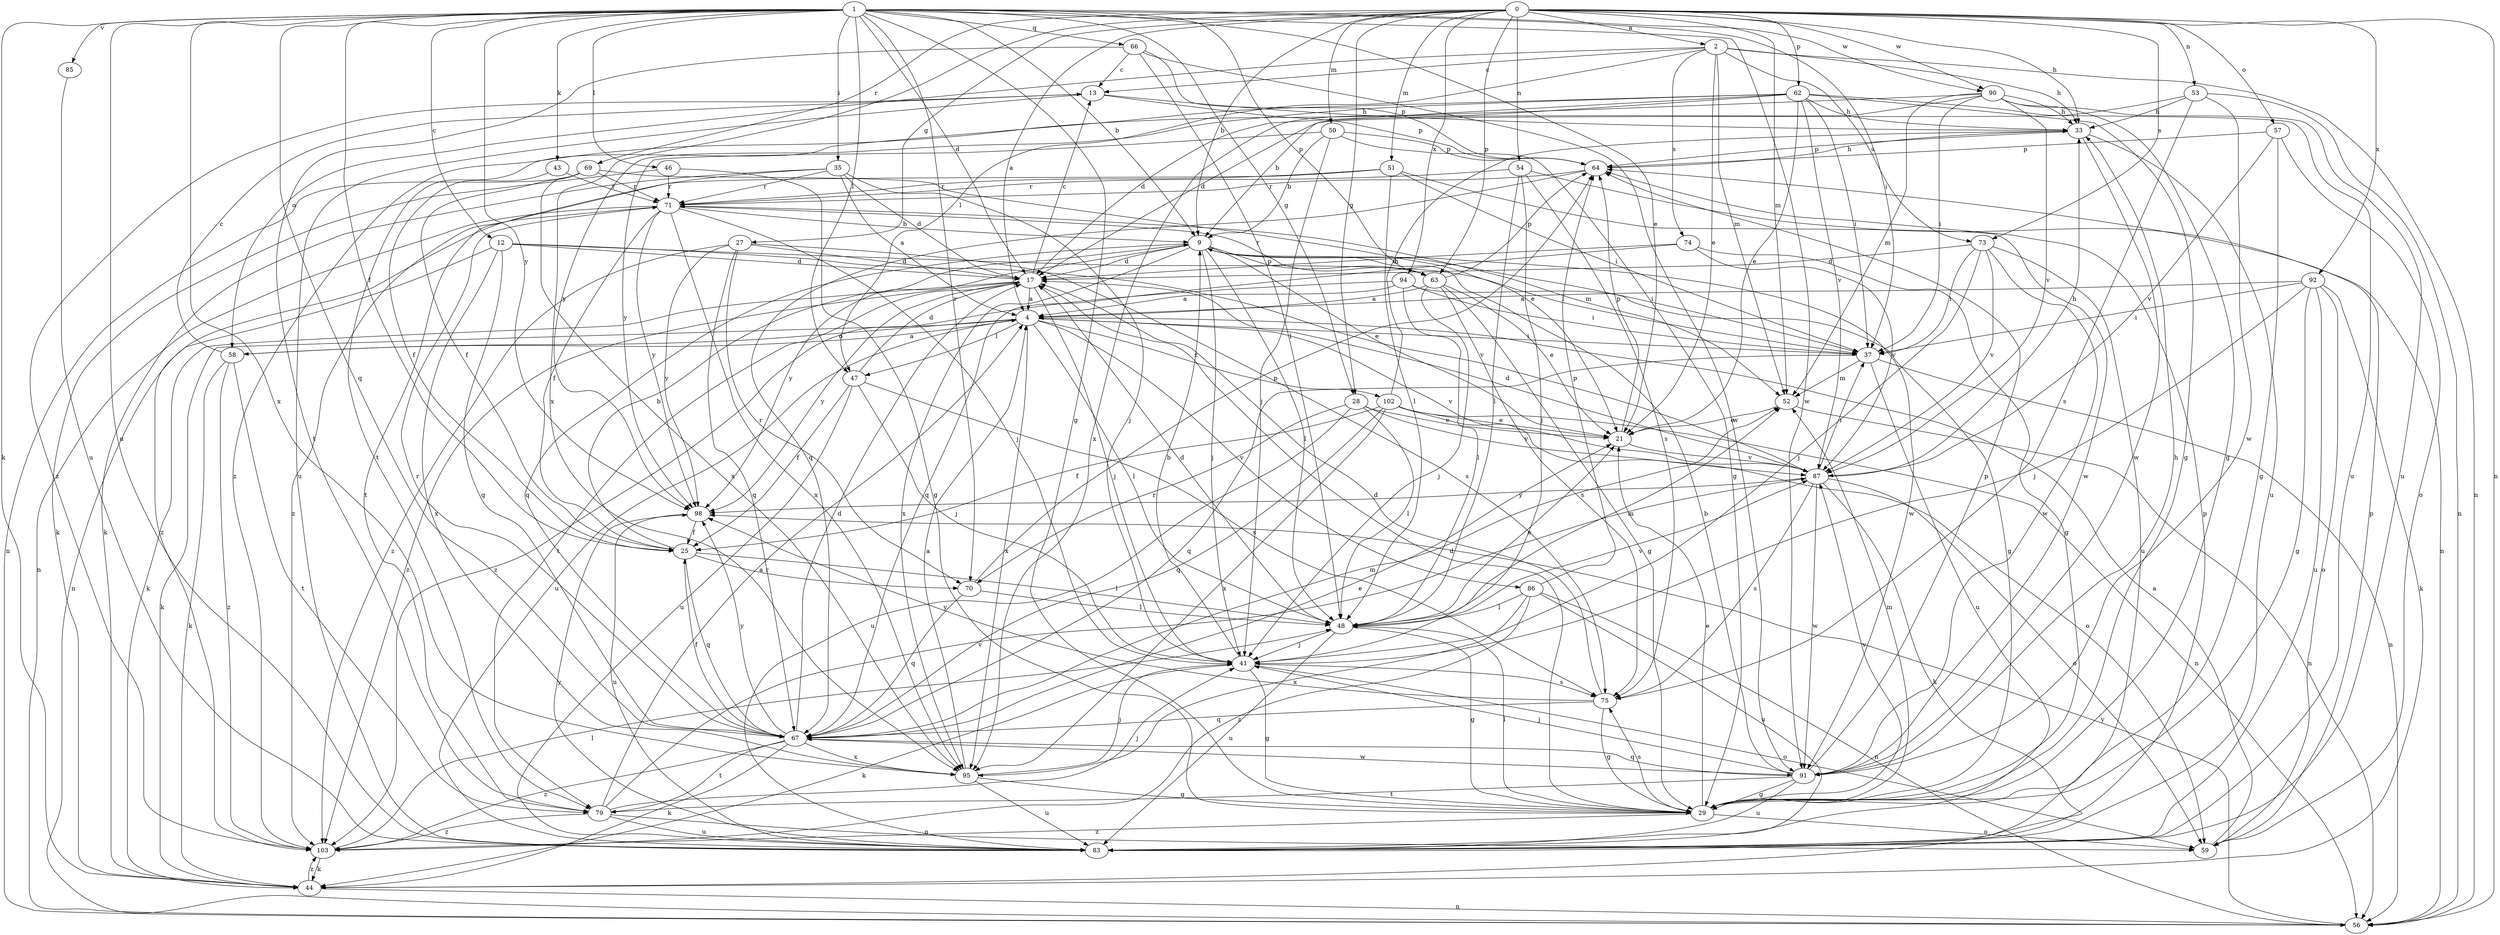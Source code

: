 strict digraph  {
0;
1;
2;
4;
9;
12;
13;
17;
21;
25;
27;
28;
29;
33;
35;
37;
41;
43;
44;
46;
47;
48;
50;
51;
52;
53;
54;
56;
57;
58;
59;
62;
63;
64;
66;
67;
69;
70;
71;
73;
74;
75;
79;
83;
85;
86;
87;
90;
91;
92;
94;
95;
98;
102;
103;
0 -> 2  [label=a];
0 -> 4  [label=a];
0 -> 9  [label=b];
0 -> 27  [label=g];
0 -> 28  [label=g];
0 -> 33  [label=h];
0 -> 50  [label=m];
0 -> 51  [label=m];
0 -> 52  [label=m];
0 -> 53  [label=n];
0 -> 54  [label=n];
0 -> 56  [label=n];
0 -> 57  [label=o];
0 -> 62  [label=p];
0 -> 63  [label=p];
0 -> 69  [label=r];
0 -> 73  [label=s];
0 -> 90  [label=w];
0 -> 92  [label=x];
0 -> 94  [label=x];
0 -> 95  [label=x];
1 -> 9  [label=b];
1 -> 12  [label=c];
1 -> 17  [label=d];
1 -> 21  [label=e];
1 -> 25  [label=f];
1 -> 28  [label=g];
1 -> 29  [label=g];
1 -> 35  [label=i];
1 -> 37  [label=i];
1 -> 43  [label=k];
1 -> 44  [label=k];
1 -> 46  [label=l];
1 -> 47  [label=l];
1 -> 63  [label=p];
1 -> 66  [label=q];
1 -> 67  [label=q];
1 -> 70  [label=r];
1 -> 83  [label=u];
1 -> 85  [label=v];
1 -> 90  [label=w];
1 -> 91  [label=w];
1 -> 95  [label=x];
1 -> 98  [label=y];
2 -> 13  [label=c];
2 -> 21  [label=e];
2 -> 33  [label=h];
2 -> 47  [label=l];
2 -> 52  [label=m];
2 -> 56  [label=n];
2 -> 58  [label=o];
2 -> 73  [label=s];
2 -> 74  [label=s];
4 -> 37  [label=i];
4 -> 44  [label=k];
4 -> 47  [label=l];
4 -> 48  [label=l];
4 -> 58  [label=o];
4 -> 83  [label=u];
4 -> 86  [label=v];
4 -> 87  [label=v];
4 -> 95  [label=x];
4 -> 102  [label=z];
9 -> 17  [label=d];
9 -> 21  [label=e];
9 -> 37  [label=i];
9 -> 41  [label=j];
9 -> 48  [label=l];
9 -> 63  [label=p];
9 -> 67  [label=q];
9 -> 91  [label=w];
9 -> 95  [label=x];
9 -> 98  [label=y];
12 -> 17  [label=d];
12 -> 37  [label=i];
12 -> 56  [label=n];
12 -> 67  [label=q];
12 -> 87  [label=v];
12 -> 95  [label=x];
13 -> 33  [label=h];
13 -> 64  [label=p];
13 -> 83  [label=u];
13 -> 103  [label=z];
17 -> 4  [label=a];
17 -> 13  [label=c];
17 -> 41  [label=j];
17 -> 44  [label=k];
17 -> 79  [label=t];
17 -> 98  [label=y];
17 -> 103  [label=z];
21 -> 64  [label=p];
21 -> 87  [label=v];
25 -> 9  [label=b];
25 -> 48  [label=l];
25 -> 67  [label=q];
25 -> 70  [label=r];
27 -> 17  [label=d];
27 -> 67  [label=q];
27 -> 70  [label=r];
27 -> 75  [label=s];
27 -> 98  [label=y];
27 -> 103  [label=z];
28 -> 21  [label=e];
28 -> 48  [label=l];
28 -> 70  [label=r];
28 -> 83  [label=u];
28 -> 87  [label=v];
29 -> 17  [label=d];
29 -> 21  [label=e];
29 -> 48  [label=l];
29 -> 52  [label=m];
29 -> 59  [label=o];
29 -> 75  [label=s];
29 -> 87  [label=v];
29 -> 103  [label=z];
33 -> 64  [label=p];
33 -> 83  [label=u];
33 -> 91  [label=w];
35 -> 4  [label=a];
35 -> 17  [label=d];
35 -> 41  [label=j];
35 -> 44  [label=k];
35 -> 71  [label=r];
35 -> 79  [label=t];
37 -> 52  [label=m];
37 -> 56  [label=n];
37 -> 67  [label=q];
37 -> 83  [label=u];
41 -> 9  [label=b];
41 -> 29  [label=g];
41 -> 44  [label=k];
41 -> 59  [label=o];
41 -> 75  [label=s];
43 -> 25  [label=f];
43 -> 71  [label=r];
44 -> 56  [label=n];
44 -> 103  [label=z];
46 -> 29  [label=g];
46 -> 44  [label=k];
46 -> 71  [label=r];
47 -> 17  [label=d];
47 -> 25  [label=f];
47 -> 41  [label=j];
47 -> 75  [label=s];
47 -> 83  [label=u];
48 -> 17  [label=d];
48 -> 21  [label=e];
48 -> 29  [label=g];
48 -> 41  [label=j];
48 -> 52  [label=m];
48 -> 83  [label=u];
48 -> 87  [label=v];
50 -> 9  [label=b];
50 -> 29  [label=g];
50 -> 41  [label=j];
50 -> 64  [label=p];
50 -> 98  [label=y];
51 -> 37  [label=i];
51 -> 48  [label=l];
51 -> 71  [label=r];
51 -> 91  [label=w];
51 -> 103  [label=z];
52 -> 21  [label=e];
52 -> 56  [label=n];
53 -> 17  [label=d];
53 -> 33  [label=h];
53 -> 56  [label=n];
53 -> 75  [label=s];
53 -> 91  [label=w];
54 -> 41  [label=j];
54 -> 48  [label=l];
54 -> 56  [label=n];
54 -> 71  [label=r];
54 -> 75  [label=s];
56 -> 98  [label=y];
57 -> 29  [label=g];
57 -> 59  [label=o];
57 -> 64  [label=p];
57 -> 87  [label=v];
58 -> 4  [label=a];
58 -> 13  [label=c];
58 -> 44  [label=k];
58 -> 79  [label=t];
58 -> 103  [label=z];
59 -> 4  [label=a];
59 -> 64  [label=p];
62 -> 17  [label=d];
62 -> 21  [label=e];
62 -> 29  [label=g];
62 -> 33  [label=h];
62 -> 37  [label=i];
62 -> 79  [label=t];
62 -> 83  [label=u];
62 -> 87  [label=v];
62 -> 95  [label=x];
62 -> 98  [label=y];
63 -> 4  [label=a];
63 -> 21  [label=e];
63 -> 29  [label=g];
63 -> 41  [label=j];
63 -> 64  [label=p];
63 -> 71  [label=r];
63 -> 75  [label=s];
64 -> 33  [label=h];
64 -> 67  [label=q];
64 -> 71  [label=r];
66 -> 13  [label=c];
66 -> 48  [label=l];
66 -> 64  [label=p];
66 -> 79  [label=t];
66 -> 91  [label=w];
67 -> 17  [label=d];
67 -> 21  [label=e];
67 -> 25  [label=f];
67 -> 44  [label=k];
67 -> 52  [label=m];
67 -> 71  [label=r];
67 -> 79  [label=t];
67 -> 91  [label=w];
67 -> 95  [label=x];
67 -> 98  [label=y];
67 -> 103  [label=z];
69 -> 21  [label=e];
69 -> 25  [label=f];
69 -> 56  [label=n];
69 -> 71  [label=r];
69 -> 95  [label=x];
70 -> 48  [label=l];
70 -> 64  [label=p];
70 -> 67  [label=q];
71 -> 9  [label=b];
71 -> 25  [label=f];
71 -> 41  [label=j];
71 -> 52  [label=m];
71 -> 56  [label=n];
71 -> 95  [label=x];
71 -> 98  [label=y];
71 -> 103  [label=z];
73 -> 17  [label=d];
73 -> 37  [label=i];
73 -> 41  [label=j];
73 -> 83  [label=u];
73 -> 87  [label=v];
73 -> 91  [label=w];
74 -> 17  [label=d];
74 -> 29  [label=g];
74 -> 67  [label=q];
74 -> 87  [label=v];
75 -> 17  [label=d];
75 -> 29  [label=g];
75 -> 67  [label=q];
75 -> 98  [label=y];
79 -> 4  [label=a];
79 -> 41  [label=j];
79 -> 59  [label=o];
79 -> 83  [label=u];
79 -> 87  [label=v];
79 -> 103  [label=z];
83 -> 64  [label=p];
83 -> 98  [label=y];
85 -> 83  [label=u];
86 -> 48  [label=l];
86 -> 56  [label=n];
86 -> 64  [label=p];
86 -> 83  [label=u];
86 -> 95  [label=x];
86 -> 103  [label=z];
87 -> 17  [label=d];
87 -> 33  [label=h];
87 -> 37  [label=i];
87 -> 44  [label=k];
87 -> 59  [label=o];
87 -> 75  [label=s];
87 -> 91  [label=w];
87 -> 98  [label=y];
90 -> 9  [label=b];
90 -> 29  [label=g];
90 -> 33  [label=h];
90 -> 37  [label=i];
90 -> 52  [label=m];
90 -> 83  [label=u];
90 -> 87  [label=v];
90 -> 103  [label=z];
91 -> 9  [label=b];
91 -> 29  [label=g];
91 -> 33  [label=h];
91 -> 41  [label=j];
91 -> 64  [label=p];
91 -> 67  [label=q];
91 -> 79  [label=t];
91 -> 83  [label=u];
92 -> 4  [label=a];
92 -> 29  [label=g];
92 -> 37  [label=i];
92 -> 41  [label=j];
92 -> 44  [label=k];
92 -> 59  [label=o];
92 -> 83  [label=u];
94 -> 4  [label=a];
94 -> 29  [label=g];
94 -> 37  [label=i];
94 -> 48  [label=l];
94 -> 103  [label=z];
95 -> 4  [label=a];
95 -> 29  [label=g];
95 -> 41  [label=j];
95 -> 83  [label=u];
98 -> 25  [label=f];
98 -> 83  [label=u];
102 -> 21  [label=e];
102 -> 25  [label=f];
102 -> 33  [label=h];
102 -> 56  [label=n];
102 -> 59  [label=o];
102 -> 67  [label=q];
102 -> 95  [label=x];
103 -> 44  [label=k];
103 -> 48  [label=l];
}
